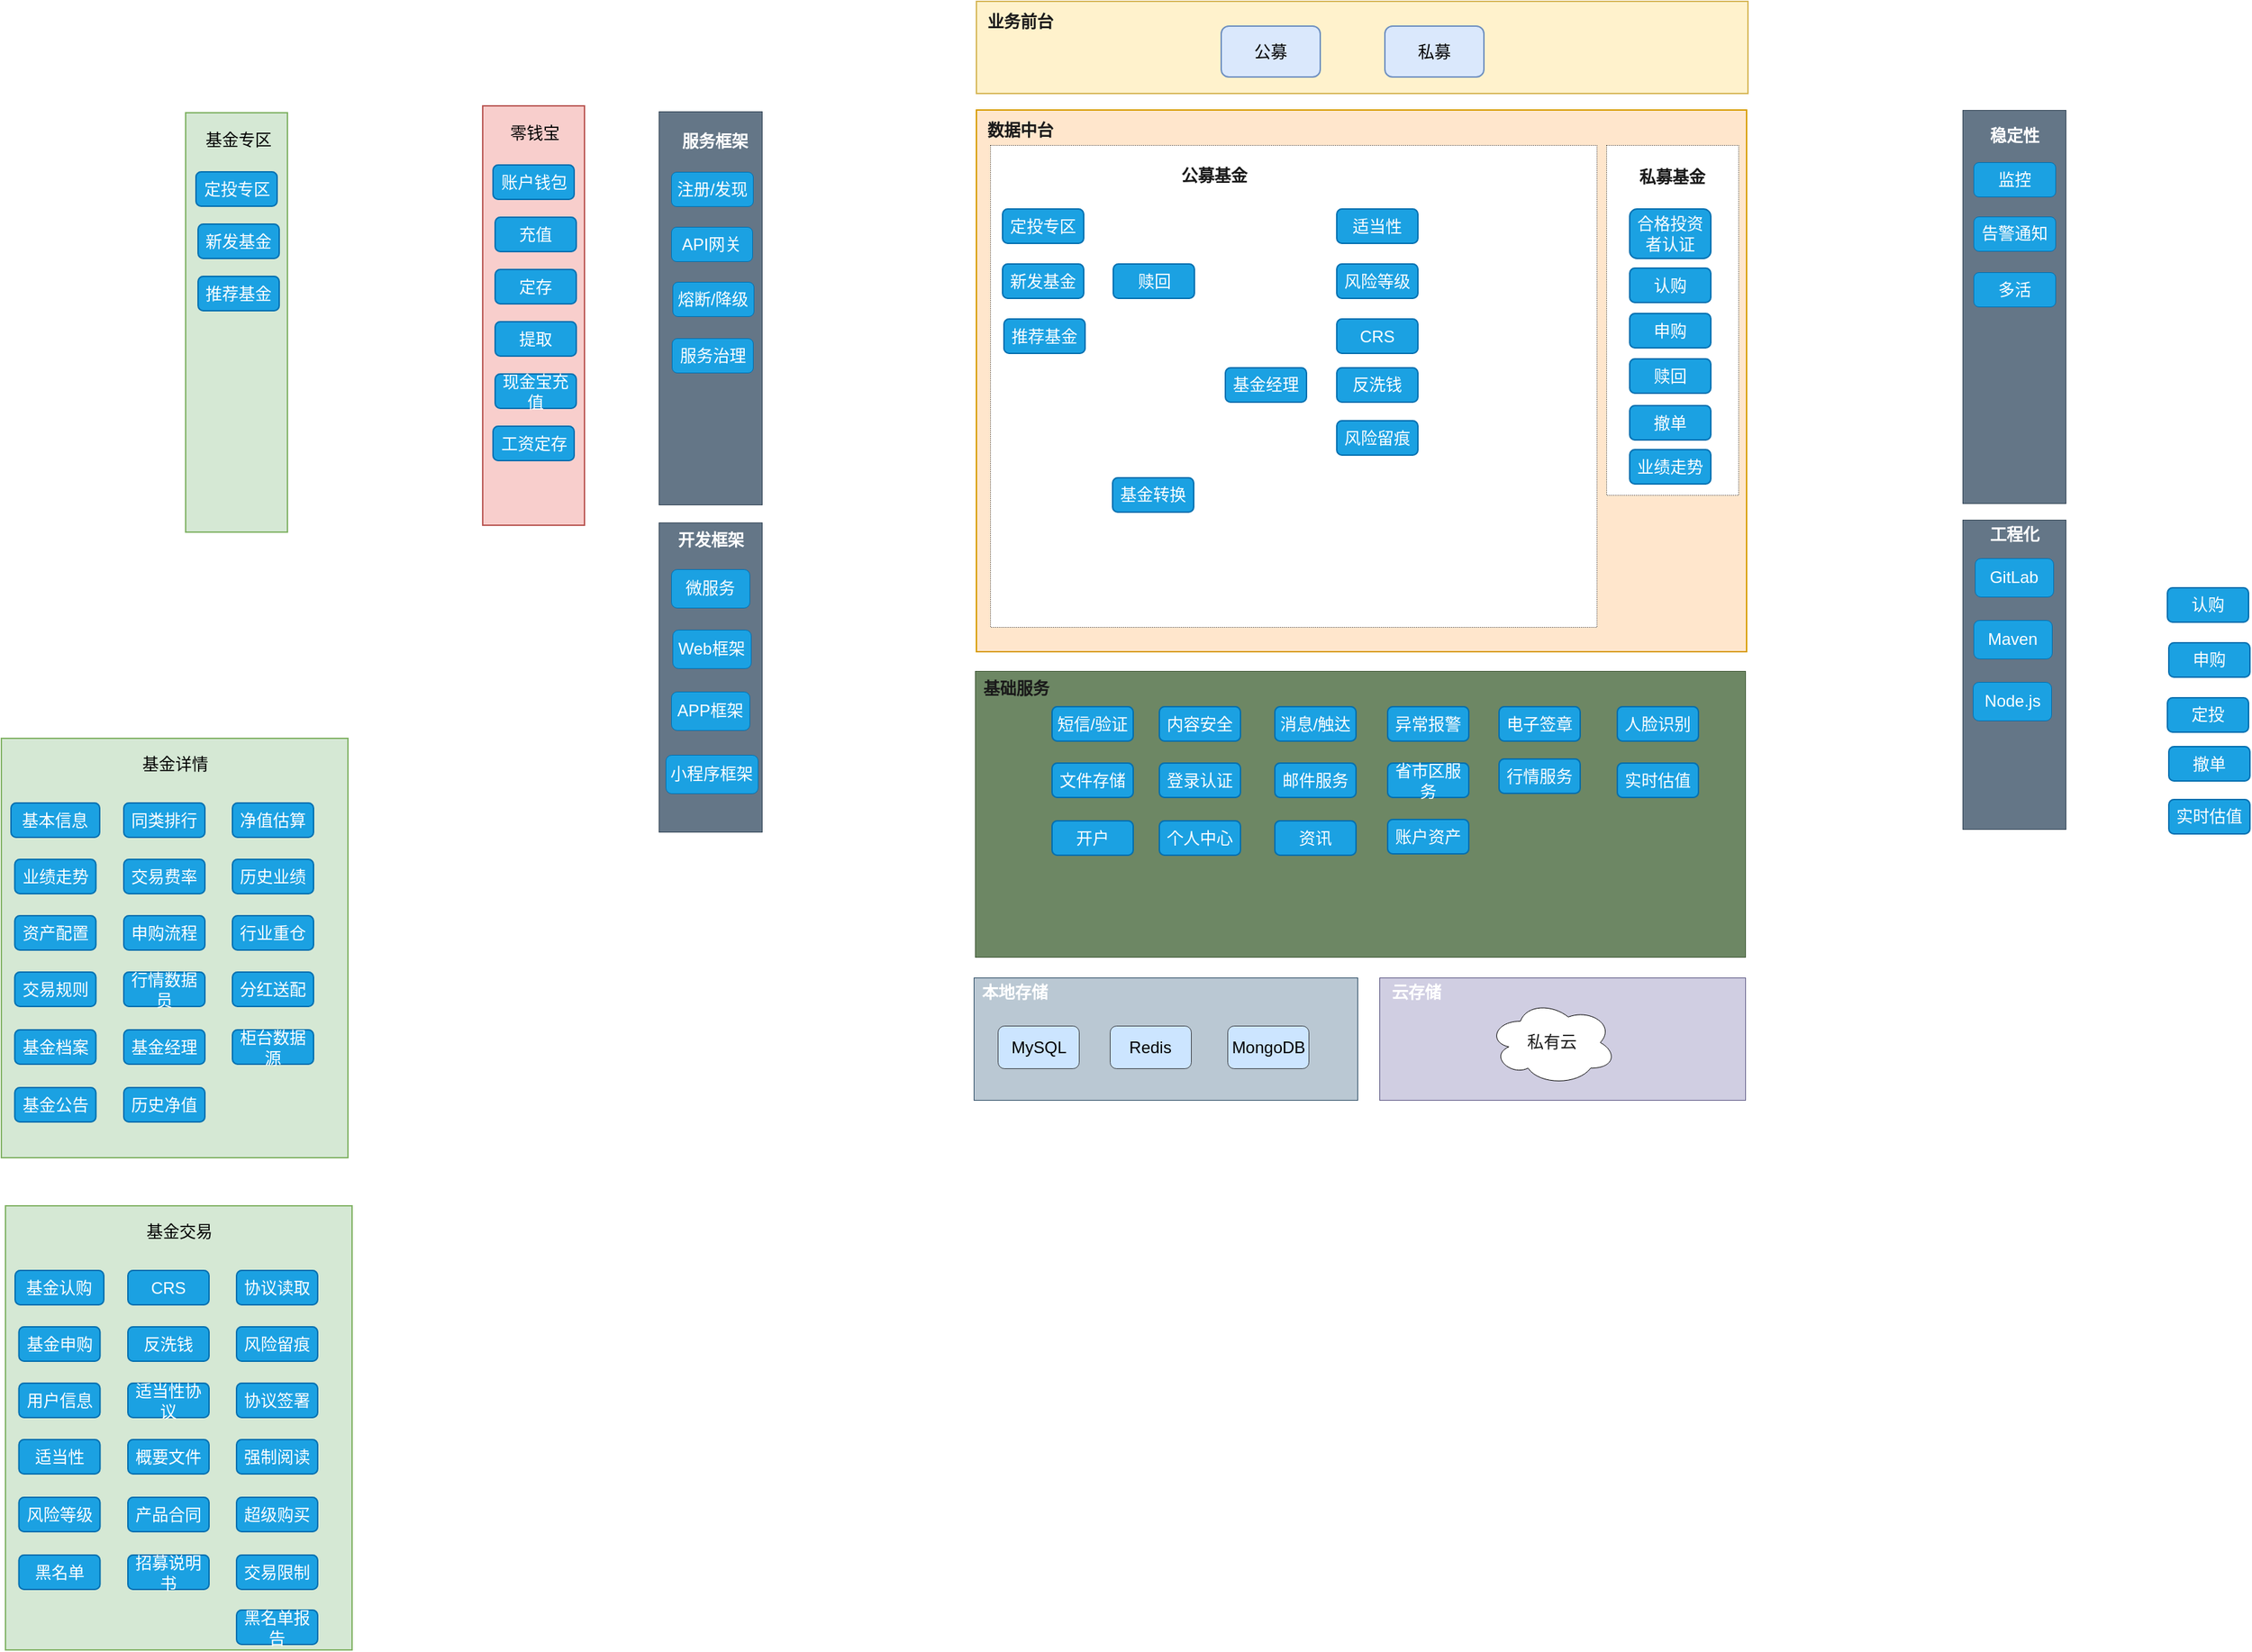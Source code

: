 <mxfile version="20.2.6" type="github">
  <diagram id="q8BjieNyi9hWU5O5Hsln" name="第 1 页">
    <mxGraphModel dx="2222" dy="762" grid="0" gridSize="10" guides="1" tooltips="1" connect="1" arrows="1" fold="1" page="0" pageScale="1" pageWidth="827" pageHeight="1169" math="0" shadow="0">
      <root>
        <mxCell id="0" />
        <mxCell id="1" parent="0" />
        <mxCell id="EBINEEiKZgLXmNo_69D4-1" value="" style="rounded=0;whiteSpace=wrap;html=1;fillColor=#fff2cc;strokeColor=#d6b656;" parent="1" vertex="1">
          <mxGeometry x="181" y="150" width="561" height="67" as="geometry" />
        </mxCell>
        <mxCell id="EBINEEiKZgLXmNo_69D4-2" value="公募" style="rounded=1;whiteSpace=wrap;html=1;fillColor=#dae8fc;strokeColor=#6c8ebf;" parent="1" vertex="1">
          <mxGeometry x="359" y="168" width="72" height="37" as="geometry" />
        </mxCell>
        <mxCell id="EBINEEiKZgLXmNo_69D4-3" value="业务前台" style="text;html=1;strokeColor=none;fillColor=none;align=center;verticalAlign=middle;whiteSpace=wrap;rounded=0;fontStyle=1;fontColor=#1A1A1A;" parent="1" vertex="1">
          <mxGeometry x="183" y="150" width="60" height="30" as="geometry" />
        </mxCell>
        <mxCell id="EBINEEiKZgLXmNo_69D4-4" value="私募" style="rounded=1;whiteSpace=wrap;html=1;fillColor=#dae8fc;strokeColor=#6c8ebf;" parent="1" vertex="1">
          <mxGeometry x="478" y="168" width="72" height="37" as="geometry" />
        </mxCell>
        <mxCell id="EBINEEiKZgLXmNo_69D4-6" value="" style="rounded=0;whiteSpace=wrap;html=1;fillColor=#ffe6cc;strokeColor=#d79b00;" parent="1" vertex="1">
          <mxGeometry x="181" y="229" width="560" height="394" as="geometry" />
        </mxCell>
        <mxCell id="EBINEEiKZgLXmNo_69D4-7" value="" style="rounded=0;whiteSpace=wrap;html=1;fontColor=#1A1A1A;strokeColor=default;dashed=1;dashPattern=1 2;strokeWidth=0.5;" parent="1" vertex="1">
          <mxGeometry x="191" y="254.5" width="441" height="350.5" as="geometry" />
        </mxCell>
        <mxCell id="EBINEEiKZgLXmNo_69D4-8" value="" style="rounded=0;whiteSpace=wrap;html=1;fontColor=#1A1A1A;dashed=1;dashPattern=1 2;strokeWidth=0.5;" parent="1" vertex="1">
          <mxGeometry x="639" y="254.5" width="96" height="254.5" as="geometry" />
        </mxCell>
        <mxCell id="EBINEEiKZgLXmNo_69D4-10" value="数据中台" style="text;html=1;strokeColor=none;fillColor=none;align=center;verticalAlign=middle;whiteSpace=wrap;rounded=0;dashed=1;dashPattern=1 2;fontColor=#1A1A1A;fontStyle=1" parent="1" vertex="1">
          <mxGeometry x="183" y="229" width="60" height="30" as="geometry" />
        </mxCell>
        <mxCell id="EBINEEiKZgLXmNo_69D4-12" value="公募基金" style="text;html=1;strokeColor=none;fillColor=none;align=center;verticalAlign=middle;whiteSpace=wrap;rounded=0;dashed=1;dashPattern=1 2;fontColor=#1A1A1A;fontStyle=1" parent="1" vertex="1">
          <mxGeometry x="324" y="262" width="60" height="30" as="geometry" />
        </mxCell>
        <mxCell id="EBINEEiKZgLXmNo_69D4-13" value="私募基金" style="text;html=1;strokeColor=none;fillColor=none;align=center;verticalAlign=middle;whiteSpace=wrap;rounded=0;dashed=1;dashPattern=1 2;fontColor=#1A1A1A;fontStyle=1" parent="1" vertex="1">
          <mxGeometry x="657" y="263" width="60" height="30" as="geometry" />
        </mxCell>
        <mxCell id="EBINEEiKZgLXmNo_69D4-17" value="认购" style="text;html=1;strokeColor=#006EAF;fillColor=#1ba1e2;align=center;verticalAlign=middle;whiteSpace=wrap;rounded=1;fontColor=#ffffff;" parent="1" vertex="1">
          <mxGeometry x="1047" y="576.5" width="59" height="25" as="geometry" />
        </mxCell>
        <mxCell id="EBINEEiKZgLXmNo_69D4-19" value="申购" style="text;html=1;strokeColor=#006EAF;fillColor=#1ba1e2;align=center;verticalAlign=middle;whiteSpace=wrap;rounded=1;fontColor=#ffffff;" parent="1" vertex="1">
          <mxGeometry x="1048" y="616.5" width="59" height="25" as="geometry" />
        </mxCell>
        <mxCell id="EBINEEiKZgLXmNo_69D4-20" value="定投" style="text;html=1;strokeColor=#006EAF;fillColor=#1ba1e2;align=center;verticalAlign=middle;whiteSpace=wrap;rounded=1;fontColor=#ffffff;" parent="1" vertex="1">
          <mxGeometry x="1047" y="656.5" width="59" height="25" as="geometry" />
        </mxCell>
        <mxCell id="EBINEEiKZgLXmNo_69D4-21" value="撤单" style="text;html=1;strokeColor=#006EAF;fillColor=#1ba1e2;align=center;verticalAlign=middle;whiteSpace=wrap;rounded=1;fontColor=#ffffff;" parent="1" vertex="1">
          <mxGeometry x="1048" y="692" width="59" height="25" as="geometry" />
        </mxCell>
        <mxCell id="EBINEEiKZgLXmNo_69D4-22" value="实时估值" style="text;html=1;strokeColor=#006EAF;fillColor=#1ba1e2;align=center;verticalAlign=middle;whiteSpace=wrap;rounded=1;fontColor=#ffffff;" parent="1" vertex="1">
          <mxGeometry x="1048" y="730.5" width="59" height="25" as="geometry" />
        </mxCell>
        <mxCell id="EBINEEiKZgLXmNo_69D4-23" value="适当性" style="text;html=1;strokeColor=#006EAF;fillColor=#1ba1e2;align=center;verticalAlign=middle;whiteSpace=wrap;rounded=1;fontColor=#ffffff;" parent="1" vertex="1">
          <mxGeometry x="443" y="301" width="59" height="25" as="geometry" />
        </mxCell>
        <mxCell id="EBINEEiKZgLXmNo_69D4-24" value="风险等级" style="text;html=1;strokeColor=#006EAF;fillColor=#1ba1e2;align=center;verticalAlign=middle;whiteSpace=wrap;rounded=1;fontColor=#ffffff;" parent="1" vertex="1">
          <mxGeometry x="443" y="341" width="59" height="25" as="geometry" />
        </mxCell>
        <mxCell id="EBINEEiKZgLXmNo_69D4-25" value="CRS" style="text;html=1;strokeColor=#006EAF;fillColor=#1ba1e2;align=center;verticalAlign=middle;whiteSpace=wrap;rounded=1;fontColor=#ffffff;" parent="1" vertex="1">
          <mxGeometry x="443" y="381" width="59" height="25" as="geometry" />
        </mxCell>
        <mxCell id="EBINEEiKZgLXmNo_69D4-26" value="反洗钱" style="text;html=1;strokeColor=#006EAF;fillColor=#1ba1e2;align=center;verticalAlign=middle;whiteSpace=wrap;rounded=1;fontColor=#ffffff;" parent="1" vertex="1">
          <mxGeometry x="443" y="416.5" width="59" height="25" as="geometry" />
        </mxCell>
        <mxCell id="EBINEEiKZgLXmNo_69D4-27" value="风险留痕" style="text;html=1;strokeColor=#006EAF;fillColor=#1ba1e2;align=center;verticalAlign=middle;whiteSpace=wrap;rounded=1;fontColor=#ffffff;" parent="1" vertex="1">
          <mxGeometry x="443" y="455" width="59" height="25" as="geometry" />
        </mxCell>
        <mxCell id="EBINEEiKZgLXmNo_69D4-29" value="基金转换" style="text;html=1;strokeColor=#006EAF;fillColor=#1ba1e2;align=center;verticalAlign=middle;whiteSpace=wrap;rounded=1;fontColor=#ffffff;" parent="1" vertex="1">
          <mxGeometry x="280" y="496.5" width="59" height="25" as="geometry" />
        </mxCell>
        <mxCell id="EBINEEiKZgLXmNo_69D4-30" value="赎回" style="text;html=1;strokeColor=#006EAF;fillColor=#1ba1e2;align=center;verticalAlign=middle;whiteSpace=wrap;rounded=1;fontColor=#ffffff;" parent="1" vertex="1">
          <mxGeometry x="280.5" y="341" width="59" height="25" as="geometry" />
        </mxCell>
        <mxCell id="EBINEEiKZgLXmNo_69D4-37" value="基金经理" style="text;html=1;strokeColor=#006EAF;fillColor=#1ba1e2;align=center;verticalAlign=middle;whiteSpace=wrap;rounded=1;fontColor=#ffffff;" parent="1" vertex="1">
          <mxGeometry x="362" y="416.5" width="59" height="25" as="geometry" />
        </mxCell>
        <mxCell id="EBINEEiKZgLXmNo_69D4-40" value="合格投资者认证" style="text;html=1;strokeColor=#006EAF;fillColor=#1ba1e2;align=center;verticalAlign=middle;whiteSpace=wrap;rounded=1;fontColor=#ffffff;" parent="1" vertex="1">
          <mxGeometry x="656" y="301" width="59" height="36" as="geometry" />
        </mxCell>
        <mxCell id="EBINEEiKZgLXmNo_69D4-42" value="开户" style="text;html=1;strokeColor=#006EAF;fillColor=#1ba1e2;align=center;verticalAlign=middle;whiteSpace=wrap;rounded=1;fontColor=#ffffff;" parent="1" vertex="1">
          <mxGeometry x="236" y="746" width="59" height="25" as="geometry" />
        </mxCell>
        <mxCell id="EBINEEiKZgLXmNo_69D4-46" value="认购" style="text;html=1;strokeColor=#006EAF;fillColor=#1ba1e2;align=center;verticalAlign=middle;whiteSpace=wrap;rounded=1;fontColor=#ffffff;" parent="1" vertex="1">
          <mxGeometry x="656" y="344" width="59" height="25" as="geometry" />
        </mxCell>
        <mxCell id="EBINEEiKZgLXmNo_69D4-47" value="申购" style="text;html=1;strokeColor=#006EAF;fillColor=#1ba1e2;align=center;verticalAlign=middle;whiteSpace=wrap;rounded=1;fontColor=#ffffff;" parent="1" vertex="1">
          <mxGeometry x="656" y="377" width="59" height="25" as="geometry" />
        </mxCell>
        <mxCell id="EBINEEiKZgLXmNo_69D4-48" value="业绩走势" style="text;html=1;strokeColor=#006EAF;fillColor=#1ba1e2;align=center;verticalAlign=middle;whiteSpace=wrap;rounded=1;fontColor=#ffffff;" parent="1" vertex="1">
          <mxGeometry x="656" y="476" width="59" height="25" as="geometry" />
        </mxCell>
        <mxCell id="EBINEEiKZgLXmNo_69D4-49" value="赎回" style="text;html=1;strokeColor=#006EAF;fillColor=#1ba1e2;align=center;verticalAlign=middle;whiteSpace=wrap;rounded=1;fontColor=#ffffff;" parent="1" vertex="1">
          <mxGeometry x="656" y="410" width="59" height="25" as="geometry" />
        </mxCell>
        <mxCell id="EBINEEiKZgLXmNo_69D4-50" value="撤单" style="text;html=1;strokeColor=#006EAF;fillColor=#1ba1e2;align=center;verticalAlign=middle;whiteSpace=wrap;rounded=1;fontColor=#ffffff;" parent="1" vertex="1">
          <mxGeometry x="656" y="444" width="59" height="25" as="geometry" />
        </mxCell>
        <mxCell id="EBINEEiKZgLXmNo_69D4-51" value="" style="rounded=0;whiteSpace=wrap;html=1;strokeColor=#314354;strokeWidth=0.5;fillColor=#647687;fontColor=#ffffff;" parent="1" vertex="1">
          <mxGeometry x="-50" y="230" width="75" height="286" as="geometry" />
        </mxCell>
        <mxCell id="EBINEEiKZgLXmNo_69D4-52" value="服务框架" style="text;html=1;align=center;verticalAlign=middle;whiteSpace=wrap;rounded=0;fontStyle=1;fontColor=#FFFFFF;" parent="1" vertex="1">
          <mxGeometry x="-39" y="237" width="60" height="30" as="geometry" />
        </mxCell>
        <mxCell id="EBINEEiKZgLXmNo_69D4-53" value="注册/发现" style="rounded=1;whiteSpace=wrap;html=1;fontColor=#ffffff;strokeColor=#006EAF;strokeWidth=0.5;fillColor=#1ba1e2;" parent="1" vertex="1">
          <mxGeometry x="-41" y="274" width="59.5" height="25" as="geometry" />
        </mxCell>
        <mxCell id="EBINEEiKZgLXmNo_69D4-54" value="API网关" style="rounded=1;whiteSpace=wrap;html=1;fontColor=#ffffff;strokeColor=#006EAF;strokeWidth=0.5;fillColor=#1ba1e2;" parent="1" vertex="1">
          <mxGeometry x="-41" y="314" width="59" height="25" as="geometry" />
        </mxCell>
        <mxCell id="EBINEEiKZgLXmNo_69D4-55" value="服务治理" style="rounded=1;whiteSpace=wrap;html=1;fontColor=#ffffff;strokeColor=#006EAF;strokeWidth=0.5;fillColor=#1ba1e2;" parent="1" vertex="1">
          <mxGeometry x="-40.5" y="395" width="59" height="25" as="geometry" />
        </mxCell>
        <mxCell id="EBINEEiKZgLXmNo_69D4-56" value="熔断/降级" style="rounded=1;whiteSpace=wrap;html=1;fontColor=#ffffff;strokeColor=#006EAF;strokeWidth=0.5;fillColor=#1ba1e2;" parent="1" vertex="1">
          <mxGeometry x="-40" y="354" width="59" height="25" as="geometry" />
        </mxCell>
        <mxCell id="EBINEEiKZgLXmNo_69D4-58" value="" style="rounded=0;whiteSpace=wrap;html=1;strokeColor=#314354;strokeWidth=0.5;fillColor=#647687;fontColor=#ffffff;" parent="1" vertex="1">
          <mxGeometry x="898" y="229" width="75" height="286" as="geometry" />
        </mxCell>
        <mxCell id="EBINEEiKZgLXmNo_69D4-59" value="稳定性" style="text;html=1;align=center;verticalAlign=middle;whiteSpace=wrap;rounded=0;fontStyle=1;fontColor=#FFFFFF;" parent="1" vertex="1">
          <mxGeometry x="905.5" y="233" width="60" height="30" as="geometry" />
        </mxCell>
        <mxCell id="EBINEEiKZgLXmNo_69D4-60" value="监控" style="rounded=1;whiteSpace=wrap;html=1;fontColor=#ffffff;strokeColor=#006EAF;strokeWidth=0.5;fillColor=#1ba1e2;" parent="1" vertex="1">
          <mxGeometry x="906" y="267" width="59.5" height="25" as="geometry" />
        </mxCell>
        <mxCell id="EBINEEiKZgLXmNo_69D4-61" value="告警通知" style="rounded=1;whiteSpace=wrap;html=1;fontColor=#ffffff;strokeColor=#006EAF;strokeWidth=0.5;fillColor=#1ba1e2;" parent="1" vertex="1">
          <mxGeometry x="906" y="306.5" width="59.5" height="25" as="geometry" />
        </mxCell>
        <mxCell id="EBINEEiKZgLXmNo_69D4-62" value="多活" style="rounded=1;whiteSpace=wrap;html=1;fontColor=#ffffff;strokeColor=#006EAF;strokeWidth=0.5;fillColor=#1ba1e2;" parent="1" vertex="1">
          <mxGeometry x="906" y="347" width="59.5" height="25" as="geometry" />
        </mxCell>
        <mxCell id="EBINEEiKZgLXmNo_69D4-63" value="" style="rounded=0;whiteSpace=wrap;html=1;fontColor=#ffffff;strokeColor=#3A5431;strokeWidth=0.5;fillColor=#6d8764;" parent="1" vertex="1">
          <mxGeometry x="180" y="637" width="560" height="208" as="geometry" />
        </mxCell>
        <mxCell id="EBINEEiKZgLXmNo_69D4-64" value="基础服务" style="text;html=1;strokeColor=none;fillColor=none;align=center;verticalAlign=middle;whiteSpace=wrap;rounded=0;fontColor=#1A1A1A;fontStyle=1" parent="1" vertex="1">
          <mxGeometry x="180" y="635" width="60" height="30" as="geometry" />
        </mxCell>
        <mxCell id="EBINEEiKZgLXmNo_69D4-65" value="" style="rounded=0;whiteSpace=wrap;html=1;strokeColor=#23445d;strokeWidth=0.5;fillColor=#bac8d3;" parent="1" vertex="1">
          <mxGeometry x="179" y="860" width="279" height="89" as="geometry" />
        </mxCell>
        <mxCell id="EBINEEiKZgLXmNo_69D4-66" value="" style="rounded=0;whiteSpace=wrap;html=1;strokeColor=#56517e;strokeWidth=0.5;fillColor=#d0cee2;" parent="1" vertex="1">
          <mxGeometry x="474" y="860" width="266" height="89" as="geometry" />
        </mxCell>
        <mxCell id="EBINEEiKZgLXmNo_69D4-67" value="私有云" style="ellipse;shape=cloud;whiteSpace=wrap;html=1;fontColor=#1A1A1A;strokeColor=default;strokeWidth=0.5;" parent="1" vertex="1">
          <mxGeometry x="553" y="876" width="93" height="62" as="geometry" />
        </mxCell>
        <mxCell id="EBINEEiKZgLXmNo_69D4-69" value="云存储" style="text;html=1;strokeColor=none;fillColor=none;align=center;verticalAlign=middle;whiteSpace=wrap;rounded=0;fontColor=#FFFFFF;fontStyle=1" parent="1" vertex="1">
          <mxGeometry x="471" y="856" width="60" height="30" as="geometry" />
        </mxCell>
        <mxCell id="EBINEEiKZgLXmNo_69D4-70" value="本地存储" style="text;html=1;strokeColor=none;fillColor=none;align=center;verticalAlign=middle;whiteSpace=wrap;rounded=0;fontColor=#FFFFFF;fontStyle=1" parent="1" vertex="1">
          <mxGeometry x="179" y="856" width="60" height="30" as="geometry" />
        </mxCell>
        <mxCell id="EBINEEiKZgLXmNo_69D4-71" value="MySQL" style="rounded=1;whiteSpace=wrap;html=1;strokeColor=#36393d;strokeWidth=0.5;fillColor=#cce5ff;" parent="1" vertex="1">
          <mxGeometry x="196.5" y="895" width="59" height="31" as="geometry" />
        </mxCell>
        <mxCell id="EBINEEiKZgLXmNo_69D4-72" value="Redis" style="rounded=1;whiteSpace=wrap;html=1;strokeColor=#36393d;strokeWidth=0.5;fillColor=#cce5ff;" parent="1" vertex="1">
          <mxGeometry x="278" y="895" width="59" height="31" as="geometry" />
        </mxCell>
        <mxCell id="EBINEEiKZgLXmNo_69D4-73" value="MongoDB" style="rounded=1;whiteSpace=wrap;html=1;strokeColor=#36393d;strokeWidth=0.5;fillColor=#cce5ff;" parent="1" vertex="1">
          <mxGeometry x="363.5" y="895" width="59" height="31" as="geometry" />
        </mxCell>
        <mxCell id="EBINEEiKZgLXmNo_69D4-74" value="" style="rounded=0;whiteSpace=wrap;html=1;strokeColor=#314354;strokeWidth=0.5;fillColor=#647687;fontColor=#ffffff;" parent="1" vertex="1">
          <mxGeometry x="-50" y="529" width="75" height="225" as="geometry" />
        </mxCell>
        <mxCell id="EBINEEiKZgLXmNo_69D4-75" value="" style="rounded=0;whiteSpace=wrap;html=1;strokeColor=#314354;strokeWidth=0.5;fillColor=#647687;fontColor=#ffffff;" parent="1" vertex="1">
          <mxGeometry x="898" y="527" width="75" height="225" as="geometry" />
        </mxCell>
        <mxCell id="EBINEEiKZgLXmNo_69D4-76" value="开发框架" style="text;html=1;align=center;verticalAlign=middle;whiteSpace=wrap;rounded=0;fontStyle=1;fontColor=#FFFFFF;" parent="1" vertex="1">
          <mxGeometry x="-42" y="527" width="60" height="30" as="geometry" />
        </mxCell>
        <mxCell id="EBINEEiKZgLXmNo_69D4-77" value="微服务" style="rounded=1;whiteSpace=wrap;html=1;fontColor=#ffffff;strokeColor=#006EAF;strokeWidth=0.5;fillColor=#1ba1e2;" parent="1" vertex="1">
          <mxGeometry x="-41" y="563" width="57" height="28" as="geometry" />
        </mxCell>
        <mxCell id="EBINEEiKZgLXmNo_69D4-78" value="Web框架" style="rounded=1;whiteSpace=wrap;html=1;fontColor=#ffffff;strokeColor=#006EAF;strokeWidth=0.5;fillColor=#1ba1e2;" parent="1" vertex="1">
          <mxGeometry x="-40" y="607" width="57" height="28" as="geometry" />
        </mxCell>
        <mxCell id="EBINEEiKZgLXmNo_69D4-79" value="APP框架" style="rounded=1;whiteSpace=wrap;html=1;fontColor=#ffffff;strokeColor=#006EAF;strokeWidth=0.5;fillColor=#1ba1e2;" parent="1" vertex="1">
          <mxGeometry x="-41" y="652" width="57" height="28" as="geometry" />
        </mxCell>
        <mxCell id="EBINEEiKZgLXmNo_69D4-80" value="小程序框架" style="rounded=1;whiteSpace=wrap;html=1;fontColor=#ffffff;strokeColor=#006EAF;strokeWidth=0.5;fillColor=#1ba1e2;" parent="1" vertex="1">
          <mxGeometry x="-45" y="698" width="67" height="28" as="geometry" />
        </mxCell>
        <mxCell id="EBINEEiKZgLXmNo_69D4-81" value="工程化" style="text;html=1;align=center;verticalAlign=middle;whiteSpace=wrap;rounded=0;fontStyle=1;fontColor=#FFFFFF;" parent="1" vertex="1">
          <mxGeometry x="906" y="523" width="60" height="30" as="geometry" />
        </mxCell>
        <mxCell id="EBINEEiKZgLXmNo_69D4-82" value="GitLab" style="rounded=1;whiteSpace=wrap;html=1;fontColor=#ffffff;strokeColor=#006EAF;strokeWidth=0.5;fillColor=#1ba1e2;" parent="1" vertex="1">
          <mxGeometry x="907" y="555" width="57" height="28" as="geometry" />
        </mxCell>
        <mxCell id="EBINEEiKZgLXmNo_69D4-83" value="Maven" style="rounded=1;whiteSpace=wrap;html=1;fontColor=#ffffff;strokeColor=#006EAF;strokeWidth=0.5;fillColor=#1ba1e2;" parent="1" vertex="1">
          <mxGeometry x="906" y="600" width="57" height="28" as="geometry" />
        </mxCell>
        <mxCell id="EBINEEiKZgLXmNo_69D4-84" value="Node.js" style="rounded=1;whiteSpace=wrap;html=1;fontColor=#ffffff;strokeColor=#006EAF;strokeWidth=0.5;fillColor=#1ba1e2;" parent="1" vertex="1">
          <mxGeometry x="905.5" y="645" width="57" height="28" as="geometry" />
        </mxCell>
        <mxCell id="EBINEEiKZgLXmNo_69D4-86" value="短信/验证" style="text;html=1;strokeColor=#006EAF;fillColor=#1ba1e2;align=center;verticalAlign=middle;whiteSpace=wrap;rounded=1;fontColor=#ffffff;" parent="1" vertex="1">
          <mxGeometry x="236" y="663" width="59" height="25" as="geometry" />
        </mxCell>
        <mxCell id="EBINEEiKZgLXmNo_69D4-87" value="内容安全" style="text;html=1;strokeColor=#006EAF;fillColor=#1ba1e2;align=center;verticalAlign=middle;whiteSpace=wrap;rounded=1;fontColor=#ffffff;" parent="1" vertex="1">
          <mxGeometry x="314" y="663" width="59" height="25" as="geometry" />
        </mxCell>
        <mxCell id="EBINEEiKZgLXmNo_69D4-88" value="消息/触达" style="text;html=1;strokeColor=#006EAF;fillColor=#1ba1e2;align=center;verticalAlign=middle;whiteSpace=wrap;rounded=1;fontColor=#ffffff;" parent="1" vertex="1">
          <mxGeometry x="398" y="663" width="59" height="25" as="geometry" />
        </mxCell>
        <mxCell id="EBINEEiKZgLXmNo_69D4-89" value="异常报警" style="text;html=1;strokeColor=#006EAF;fillColor=#1ba1e2;align=center;verticalAlign=middle;whiteSpace=wrap;rounded=1;fontColor=#ffffff;" parent="1" vertex="1">
          <mxGeometry x="480" y="663" width="59" height="25" as="geometry" />
        </mxCell>
        <mxCell id="EBINEEiKZgLXmNo_69D4-90" value="电子签章" style="text;html=1;strokeColor=#006EAF;fillColor=#1ba1e2;align=center;verticalAlign=middle;whiteSpace=wrap;rounded=1;fontColor=#ffffff;" parent="1" vertex="1">
          <mxGeometry x="561" y="663" width="59" height="25" as="geometry" />
        </mxCell>
        <mxCell id="EBINEEiKZgLXmNo_69D4-91" value="人脸识别" style="text;html=1;strokeColor=#006EAF;fillColor=#1ba1e2;align=center;verticalAlign=middle;whiteSpace=wrap;rounded=1;fontColor=#ffffff;" parent="1" vertex="1">
          <mxGeometry x="647" y="663" width="59" height="25" as="geometry" />
        </mxCell>
        <mxCell id="EBINEEiKZgLXmNo_69D4-92" value="文件存储" style="text;html=1;strokeColor=#006EAF;fillColor=#1ba1e2;align=center;verticalAlign=middle;whiteSpace=wrap;rounded=1;fontColor=#ffffff;" parent="1" vertex="1">
          <mxGeometry x="236" y="704" width="59" height="25" as="geometry" />
        </mxCell>
        <mxCell id="EBINEEiKZgLXmNo_69D4-93" value="登录认证" style="text;html=1;strokeColor=#006EAF;fillColor=#1ba1e2;align=center;verticalAlign=middle;whiteSpace=wrap;rounded=1;fontColor=#ffffff;" parent="1" vertex="1">
          <mxGeometry x="314" y="704" width="59" height="25" as="geometry" />
        </mxCell>
        <mxCell id="EBINEEiKZgLXmNo_69D4-94" value="邮件服务" style="text;html=1;strokeColor=#006EAF;fillColor=#1ba1e2;align=center;verticalAlign=middle;whiteSpace=wrap;rounded=1;fontColor=#ffffff;" parent="1" vertex="1">
          <mxGeometry x="398" y="704" width="59" height="25" as="geometry" />
        </mxCell>
        <mxCell id="EBINEEiKZgLXmNo_69D4-95" value="省市区服务" style="text;html=1;strokeColor=#006EAF;fillColor=#1ba1e2;align=center;verticalAlign=middle;whiteSpace=wrap;rounded=1;fontColor=#ffffff;" parent="1" vertex="1">
          <mxGeometry x="480" y="704" width="59" height="25" as="geometry" />
        </mxCell>
        <mxCell id="EBINEEiKZgLXmNo_69D4-96" value="行情服务" style="text;html=1;strokeColor=#006EAF;fillColor=#1ba1e2;align=center;verticalAlign=middle;whiteSpace=wrap;rounded=1;fontColor=#ffffff;" parent="1" vertex="1">
          <mxGeometry x="561" y="701" width="59" height="25" as="geometry" />
        </mxCell>
        <mxCell id="EBINEEiKZgLXmNo_69D4-97" value="实时估值" style="text;html=1;strokeColor=#006EAF;fillColor=#1ba1e2;align=center;verticalAlign=middle;whiteSpace=wrap;rounded=1;fontColor=#ffffff;" parent="1" vertex="1">
          <mxGeometry x="647" y="704" width="59" height="25" as="geometry" />
        </mxCell>
        <mxCell id="EBINEEiKZgLXmNo_69D4-41" value="开户" style="text;html=1;strokeColor=#006EAF;fillColor=#1ba1e2;align=center;verticalAlign=middle;whiteSpace=wrap;rounded=1;fontColor=#ffffff;" parent="1" vertex="1">
          <mxGeometry x="236" y="746" width="59" height="25" as="geometry" />
        </mxCell>
        <mxCell id="EBINEEiKZgLXmNo_69D4-43" value="个人中心" style="text;html=1;strokeColor=#006EAF;fillColor=#1ba1e2;align=center;verticalAlign=middle;whiteSpace=wrap;rounded=1;fontColor=#ffffff;" parent="1" vertex="1">
          <mxGeometry x="314" y="746" width="59" height="25" as="geometry" />
        </mxCell>
        <mxCell id="EBINEEiKZgLXmNo_69D4-44" value="资讯" style="text;html=1;strokeColor=#006EAF;fillColor=#1ba1e2;align=center;verticalAlign=middle;whiteSpace=wrap;rounded=1;fontColor=#ffffff;" parent="1" vertex="1">
          <mxGeometry x="398" y="746" width="59" height="25" as="geometry" />
        </mxCell>
        <mxCell id="EBINEEiKZgLXmNo_69D4-45" value="账户资产" style="text;html=1;strokeColor=#006EAF;fillColor=#1ba1e2;align=center;verticalAlign=middle;whiteSpace=wrap;rounded=1;fontColor=#ffffff;" parent="1" vertex="1">
          <mxGeometry x="480" y="745" width="59" height="25" as="geometry" />
        </mxCell>
        <mxCell id="3R3b0LwCy844c2cJEZ-M-3" value="定投专区" style="text;html=1;strokeColor=#006EAF;fillColor=#1ba1e2;align=center;verticalAlign=middle;whiteSpace=wrap;rounded=1;fontColor=#ffffff;" vertex="1" parent="1">
          <mxGeometry x="200" y="301" width="59" height="25" as="geometry" />
        </mxCell>
        <mxCell id="3R3b0LwCy844c2cJEZ-M-5" value="新发基金" style="text;html=1;strokeColor=#006EAF;fillColor=#1ba1e2;align=center;verticalAlign=middle;whiteSpace=wrap;rounded=1;fontColor=#ffffff;" vertex="1" parent="1">
          <mxGeometry x="200" y="341" width="59" height="25" as="geometry" />
        </mxCell>
        <mxCell id="3R3b0LwCy844c2cJEZ-M-6" value="推荐基金" style="text;html=1;strokeColor=#006EAF;fillColor=#1ba1e2;align=center;verticalAlign=middle;whiteSpace=wrap;rounded=1;fontColor=#ffffff;" vertex="1" parent="1">
          <mxGeometry x="201" y="381" width="59" height="25" as="geometry" />
        </mxCell>
        <mxCell id="3R3b0LwCy844c2cJEZ-M-9" value="" style="group;fillColor=#f8cecc;strokeColor=#b85450;" vertex="1" connectable="0" parent="1">
          <mxGeometry x="-178" y="226" width="74" height="305" as="geometry" />
        </mxCell>
        <mxCell id="3R3b0LwCy844c2cJEZ-M-7" value="" style="rounded=0;whiteSpace=wrap;html=1;fillColor=#f8cecc;strokeColor=#b85450;" vertex="1" parent="3R3b0LwCy844c2cJEZ-M-9">
          <mxGeometry width="74" height="305" as="geometry" />
        </mxCell>
        <mxCell id="3R3b0LwCy844c2cJEZ-M-8" value="零钱宝" style="text;html=1;strokeColor=none;fillColor=none;align=center;verticalAlign=middle;whiteSpace=wrap;rounded=0;" vertex="1" parent="3R3b0LwCy844c2cJEZ-M-9">
          <mxGeometry x="15.417" y="5" width="46.25" height="30" as="geometry" />
        </mxCell>
        <mxCell id="3R3b0LwCy844c2cJEZ-M-10" value="账户钱包" style="text;html=1;strokeColor=#006EAF;fillColor=#1ba1e2;align=center;verticalAlign=middle;whiteSpace=wrap;rounded=1;fontColor=#ffffff;" vertex="1" parent="3R3b0LwCy844c2cJEZ-M-9">
          <mxGeometry x="7.5" y="43" width="59" height="25" as="geometry" />
        </mxCell>
        <mxCell id="3R3b0LwCy844c2cJEZ-M-15" value="充值" style="text;html=1;strokeColor=#006EAF;fillColor=#1ba1e2;align=center;verticalAlign=middle;whiteSpace=wrap;rounded=1;fontColor=#ffffff;" vertex="1" parent="3R3b0LwCy844c2cJEZ-M-9">
          <mxGeometry x="9.04" y="81" width="59" height="25" as="geometry" />
        </mxCell>
        <mxCell id="3R3b0LwCy844c2cJEZ-M-16" value="定存" style="text;html=1;strokeColor=#006EAF;fillColor=#1ba1e2;align=center;verticalAlign=middle;whiteSpace=wrap;rounded=1;fontColor=#ffffff;" vertex="1" parent="3R3b0LwCy844c2cJEZ-M-9">
          <mxGeometry x="9.04" y="119" width="59" height="25" as="geometry" />
        </mxCell>
        <mxCell id="3R3b0LwCy844c2cJEZ-M-17" value="提取" style="text;html=1;strokeColor=#006EAF;fillColor=#1ba1e2;align=center;verticalAlign=middle;whiteSpace=wrap;rounded=1;fontColor=#ffffff;" vertex="1" parent="3R3b0LwCy844c2cJEZ-M-9">
          <mxGeometry x="9.04" y="157" width="59" height="25" as="geometry" />
        </mxCell>
        <mxCell id="3R3b0LwCy844c2cJEZ-M-18" value="现金宝充值" style="text;html=1;strokeColor=#006EAF;fillColor=#1ba1e2;align=center;verticalAlign=middle;whiteSpace=wrap;rounded=1;fontColor=#ffffff;" vertex="1" parent="3R3b0LwCy844c2cJEZ-M-9">
          <mxGeometry x="9.04" y="195" width="59" height="25" as="geometry" />
        </mxCell>
        <mxCell id="3R3b0LwCy844c2cJEZ-M-19" value="工资定存" style="text;html=1;strokeColor=#006EAF;fillColor=#1ba1e2;align=center;verticalAlign=middle;whiteSpace=wrap;rounded=1;fontColor=#ffffff;" vertex="1" parent="3R3b0LwCy844c2cJEZ-M-9">
          <mxGeometry x="7.5" y="233" width="59" height="25" as="geometry" />
        </mxCell>
        <mxCell id="3R3b0LwCy844c2cJEZ-M-20" value="" style="group;fillColor=#d5e8d4;strokeColor=#82b366;" vertex="1" connectable="0" parent="1">
          <mxGeometry x="-394" y="231" width="74" height="305" as="geometry" />
        </mxCell>
        <mxCell id="3R3b0LwCy844c2cJEZ-M-21" value="" style="rounded=0;whiteSpace=wrap;html=1;fillColor=#d5e8d4;strokeColor=#82b366;" vertex="1" parent="3R3b0LwCy844c2cJEZ-M-20">
          <mxGeometry width="74" height="305" as="geometry" />
        </mxCell>
        <mxCell id="3R3b0LwCy844c2cJEZ-M-22" value="基金专区" style="text;html=1;strokeColor=none;fillColor=none;align=center;verticalAlign=middle;whiteSpace=wrap;rounded=0;" vertex="1" parent="3R3b0LwCy844c2cJEZ-M-20">
          <mxGeometry x="12.42" y="5" width="52.58" height="30" as="geometry" />
        </mxCell>
        <mxCell id="3R3b0LwCy844c2cJEZ-M-23" value="定投专区" style="text;html=1;strokeColor=#006EAF;fillColor=#1ba1e2;align=center;verticalAlign=middle;whiteSpace=wrap;rounded=1;fontColor=#ffffff;" vertex="1" parent="3R3b0LwCy844c2cJEZ-M-20">
          <mxGeometry x="7.5" y="43" width="59" height="25" as="geometry" />
        </mxCell>
        <mxCell id="3R3b0LwCy844c2cJEZ-M-24" value="新发基金" style="text;html=1;strokeColor=#006EAF;fillColor=#1ba1e2;align=center;verticalAlign=middle;whiteSpace=wrap;rounded=1;fontColor=#ffffff;" vertex="1" parent="3R3b0LwCy844c2cJEZ-M-20">
          <mxGeometry x="9.04" y="81" width="59" height="25" as="geometry" />
        </mxCell>
        <mxCell id="3R3b0LwCy844c2cJEZ-M-25" value="推荐基金" style="text;html=1;strokeColor=#006EAF;fillColor=#1ba1e2;align=center;verticalAlign=middle;whiteSpace=wrap;rounded=1;fontColor=#ffffff;" vertex="1" parent="3R3b0LwCy844c2cJEZ-M-20">
          <mxGeometry x="9.04" y="119" width="59" height="25" as="geometry" />
        </mxCell>
        <mxCell id="3R3b0LwCy844c2cJEZ-M-29" value="" style="group;fillColor=#d5e8d4;strokeColor=#82b366;" vertex="1" connectable="0" parent="1">
          <mxGeometry x="-528" y="686" width="252" height="305" as="geometry" />
        </mxCell>
        <mxCell id="3R3b0LwCy844c2cJEZ-M-30" value="" style="rounded=0;whiteSpace=wrap;html=1;fillColor=#d5e8d4;strokeColor=#82b366;" vertex="1" parent="3R3b0LwCy844c2cJEZ-M-29">
          <mxGeometry width="252" height="305" as="geometry" />
        </mxCell>
        <mxCell id="3R3b0LwCy844c2cJEZ-M-31" value="基金详情" style="text;html=1;strokeColor=none;fillColor=none;align=center;verticalAlign=middle;whiteSpace=wrap;rounded=0;" vertex="1" parent="3R3b0LwCy844c2cJEZ-M-29">
          <mxGeometry x="71.639" y="4" width="108.713" height="30" as="geometry" />
        </mxCell>
        <mxCell id="EBINEEiKZgLXmNo_69D4-36" value="基本信息" style="text;html=1;strokeColor=#006EAF;fillColor=#1ba1e2;align=center;verticalAlign=middle;whiteSpace=wrap;rounded=1;fontColor=#ffffff;" parent="3R3b0LwCy844c2cJEZ-M-29" vertex="1">
          <mxGeometry x="7" y="47" width="64.49" height="25" as="geometry" />
        </mxCell>
        <mxCell id="EBINEEiKZgLXmNo_69D4-31" value="业绩走势" style="text;html=1;strokeColor=#006EAF;fillColor=#1ba1e2;align=center;verticalAlign=middle;whiteSpace=wrap;rounded=1;fontColor=#ffffff;" parent="3R3b0LwCy844c2cJEZ-M-29" vertex="1">
          <mxGeometry x="9.74" y="88" width="59" height="25" as="geometry" />
        </mxCell>
        <mxCell id="EBINEEiKZgLXmNo_69D4-34" value="资产配置" style="text;html=1;strokeColor=#006EAF;fillColor=#1ba1e2;align=center;verticalAlign=middle;whiteSpace=wrap;rounded=1;fontColor=#ffffff;" parent="3R3b0LwCy844c2cJEZ-M-29" vertex="1">
          <mxGeometry x="9.74" y="129" width="59" height="25" as="geometry" />
        </mxCell>
        <mxCell id="EBINEEiKZgLXmNo_69D4-32" value="交易规则" style="text;html=1;strokeColor=#006EAF;fillColor=#1ba1e2;align=center;verticalAlign=middle;whiteSpace=wrap;rounded=1;fontColor=#ffffff;" parent="3R3b0LwCy844c2cJEZ-M-29" vertex="1">
          <mxGeometry x="9.74" y="170" width="59" height="25" as="geometry" />
        </mxCell>
        <mxCell id="EBINEEiKZgLXmNo_69D4-33" value="基金档案" style="text;html=1;strokeColor=#006EAF;fillColor=#1ba1e2;align=center;verticalAlign=middle;whiteSpace=wrap;rounded=1;fontColor=#ffffff;" parent="3R3b0LwCy844c2cJEZ-M-29" vertex="1">
          <mxGeometry x="9.74" y="212" width="59" height="25" as="geometry" />
        </mxCell>
        <mxCell id="EBINEEiKZgLXmNo_69D4-35" value="基金公告" style="text;html=1;strokeColor=#006EAF;fillColor=#1ba1e2;align=center;verticalAlign=middle;whiteSpace=wrap;rounded=1;fontColor=#ffffff;" parent="3R3b0LwCy844c2cJEZ-M-29" vertex="1">
          <mxGeometry x="9.74" y="254" width="59" height="25" as="geometry" />
        </mxCell>
        <mxCell id="EBINEEiKZgLXmNo_69D4-38" value="同类排行" style="text;html=1;strokeColor=#006EAF;fillColor=#1ba1e2;align=center;verticalAlign=middle;whiteSpace=wrap;rounded=1;fontColor=#ffffff;" parent="3R3b0LwCy844c2cJEZ-M-29" vertex="1">
          <mxGeometry x="89" y="47" width="59" height="25" as="geometry" />
        </mxCell>
        <mxCell id="3R3b0LwCy844c2cJEZ-M-35" value="交易费率" style="text;html=1;strokeColor=#006EAF;fillColor=#1ba1e2;align=center;verticalAlign=middle;whiteSpace=wrap;rounded=1;fontColor=#ffffff;" vertex="1" parent="3R3b0LwCy844c2cJEZ-M-29">
          <mxGeometry x="89" y="88" width="59" height="25" as="geometry" />
        </mxCell>
        <mxCell id="3R3b0LwCy844c2cJEZ-M-36" value="申购流程" style="text;html=1;strokeColor=#006EAF;fillColor=#1ba1e2;align=center;verticalAlign=middle;whiteSpace=wrap;rounded=1;fontColor=#ffffff;" vertex="1" parent="3R3b0LwCy844c2cJEZ-M-29">
          <mxGeometry x="89" y="129" width="59" height="25" as="geometry" />
        </mxCell>
        <mxCell id="3R3b0LwCy844c2cJEZ-M-37" value="行情数据员" style="text;html=1;strokeColor=#006EAF;fillColor=#1ba1e2;align=center;verticalAlign=middle;whiteSpace=wrap;rounded=1;fontColor=#ffffff;" vertex="1" parent="3R3b0LwCy844c2cJEZ-M-29">
          <mxGeometry x="89" y="170" width="59" height="25" as="geometry" />
        </mxCell>
        <mxCell id="3R3b0LwCy844c2cJEZ-M-38" value="基金经理" style="text;html=1;strokeColor=#006EAF;fillColor=#1ba1e2;align=center;verticalAlign=middle;whiteSpace=wrap;rounded=1;fontColor=#ffffff;" vertex="1" parent="3R3b0LwCy844c2cJEZ-M-29">
          <mxGeometry x="89" y="212" width="59" height="25" as="geometry" />
        </mxCell>
        <mxCell id="3R3b0LwCy844c2cJEZ-M-39" value="历史净值" style="text;html=1;strokeColor=#006EAF;fillColor=#1ba1e2;align=center;verticalAlign=middle;whiteSpace=wrap;rounded=1;fontColor=#ffffff;" vertex="1" parent="3R3b0LwCy844c2cJEZ-M-29">
          <mxGeometry x="89" y="254" width="59" height="25" as="geometry" />
        </mxCell>
        <mxCell id="3R3b0LwCy844c2cJEZ-M-40" value="净值估算" style="text;html=1;strokeColor=#006EAF;fillColor=#1ba1e2;align=center;verticalAlign=middle;whiteSpace=wrap;rounded=1;fontColor=#ffffff;" vertex="1" parent="3R3b0LwCy844c2cJEZ-M-29">
          <mxGeometry x="168" y="47" width="59" height="25" as="geometry" />
        </mxCell>
        <mxCell id="3R3b0LwCy844c2cJEZ-M-57" value="历史业绩" style="text;html=1;strokeColor=#006EAF;fillColor=#1ba1e2;align=center;verticalAlign=middle;whiteSpace=wrap;rounded=1;fontColor=#ffffff;" vertex="1" parent="3R3b0LwCy844c2cJEZ-M-29">
          <mxGeometry x="168" y="88" width="59" height="25" as="geometry" />
        </mxCell>
        <mxCell id="3R3b0LwCy844c2cJEZ-M-58" value="行业重仓" style="text;html=1;strokeColor=#006EAF;fillColor=#1ba1e2;align=center;verticalAlign=middle;whiteSpace=wrap;rounded=1;fontColor=#ffffff;" vertex="1" parent="3R3b0LwCy844c2cJEZ-M-29">
          <mxGeometry x="168" y="129" width="59" height="25" as="geometry" />
        </mxCell>
        <mxCell id="3R3b0LwCy844c2cJEZ-M-59" value="分红送配" style="text;html=1;strokeColor=#006EAF;fillColor=#1ba1e2;align=center;verticalAlign=middle;whiteSpace=wrap;rounded=1;fontColor=#ffffff;" vertex="1" parent="3R3b0LwCy844c2cJEZ-M-29">
          <mxGeometry x="168" y="170" width="59" height="25" as="geometry" />
        </mxCell>
        <mxCell id="3R3b0LwCy844c2cJEZ-M-79" value="柜台数据源" style="text;html=1;strokeColor=#006EAF;fillColor=#1ba1e2;align=center;verticalAlign=middle;whiteSpace=wrap;rounded=1;fontColor=#ffffff;" vertex="1" parent="3R3b0LwCy844c2cJEZ-M-29">
          <mxGeometry x="168" y="212" width="59" height="25" as="geometry" />
        </mxCell>
        <mxCell id="3R3b0LwCy844c2cJEZ-M-60" value="" style="group;fillColor=#d5e8d4;strokeColor=#82b366;" vertex="1" connectable="0" parent="1">
          <mxGeometry x="-525" y="1026" width="252" height="323" as="geometry" />
        </mxCell>
        <mxCell id="3R3b0LwCy844c2cJEZ-M-61" value="" style="rounded=0;whiteSpace=wrap;html=1;fillColor=#d5e8d4;strokeColor=#82b366;" vertex="1" parent="3R3b0LwCy844c2cJEZ-M-60">
          <mxGeometry width="252" height="323" as="geometry" />
        </mxCell>
        <mxCell id="3R3b0LwCy844c2cJEZ-M-62" value="基金交易" style="text;html=1;strokeColor=none;fillColor=none;align=center;verticalAlign=middle;whiteSpace=wrap;rounded=0;" vertex="1" parent="3R3b0LwCy844c2cJEZ-M-60">
          <mxGeometry x="71.639" y="4" width="108.713" height="30" as="geometry" />
        </mxCell>
        <mxCell id="3R3b0LwCy844c2cJEZ-M-63" value="基金认购" style="text;html=1;strokeColor=#006EAF;fillColor=#1ba1e2;align=center;verticalAlign=middle;whiteSpace=wrap;rounded=1;fontColor=#ffffff;" vertex="1" parent="3R3b0LwCy844c2cJEZ-M-60">
          <mxGeometry x="7" y="47" width="64.49" height="25" as="geometry" />
        </mxCell>
        <mxCell id="3R3b0LwCy844c2cJEZ-M-64" value="基金申购" style="text;html=1;strokeColor=#006EAF;fillColor=#1ba1e2;align=center;verticalAlign=middle;whiteSpace=wrap;rounded=1;fontColor=#ffffff;" vertex="1" parent="3R3b0LwCy844c2cJEZ-M-60">
          <mxGeometry x="9.74" y="88" width="59" height="25" as="geometry" />
        </mxCell>
        <mxCell id="3R3b0LwCy844c2cJEZ-M-65" value="用户信息" style="text;html=1;strokeColor=#006EAF;fillColor=#1ba1e2;align=center;verticalAlign=middle;whiteSpace=wrap;rounded=1;fontColor=#ffffff;" vertex="1" parent="3R3b0LwCy844c2cJEZ-M-60">
          <mxGeometry x="9.74" y="129" width="59" height="25" as="geometry" />
        </mxCell>
        <mxCell id="3R3b0LwCy844c2cJEZ-M-66" value="适当性" style="text;html=1;strokeColor=#006EAF;fillColor=#1ba1e2;align=center;verticalAlign=middle;whiteSpace=wrap;rounded=1;fontColor=#ffffff;" vertex="1" parent="3R3b0LwCy844c2cJEZ-M-60">
          <mxGeometry x="9.74" y="170" width="59" height="25" as="geometry" />
        </mxCell>
        <mxCell id="3R3b0LwCy844c2cJEZ-M-67" value="风险等级" style="text;html=1;strokeColor=#006EAF;fillColor=#1ba1e2;align=center;verticalAlign=middle;whiteSpace=wrap;rounded=1;fontColor=#ffffff;" vertex="1" parent="3R3b0LwCy844c2cJEZ-M-60">
          <mxGeometry x="9.74" y="212" width="59" height="25" as="geometry" />
        </mxCell>
        <mxCell id="3R3b0LwCy844c2cJEZ-M-68" value="黑名单" style="text;html=1;strokeColor=#006EAF;fillColor=#1ba1e2;align=center;verticalAlign=middle;whiteSpace=wrap;rounded=1;fontColor=#ffffff;" vertex="1" parent="3R3b0LwCy844c2cJEZ-M-60">
          <mxGeometry x="9.74" y="254" width="59" height="25" as="geometry" />
        </mxCell>
        <mxCell id="3R3b0LwCy844c2cJEZ-M-69" value="CRS" style="text;html=1;strokeColor=#006EAF;fillColor=#1ba1e2;align=center;verticalAlign=middle;whiteSpace=wrap;rounded=1;fontColor=#ffffff;" vertex="1" parent="3R3b0LwCy844c2cJEZ-M-60">
          <mxGeometry x="89" y="47" width="59" height="25" as="geometry" />
        </mxCell>
        <mxCell id="3R3b0LwCy844c2cJEZ-M-70" value="反洗钱" style="text;html=1;strokeColor=#006EAF;fillColor=#1ba1e2;align=center;verticalAlign=middle;whiteSpace=wrap;rounded=1;fontColor=#ffffff;" vertex="1" parent="3R3b0LwCy844c2cJEZ-M-60">
          <mxGeometry x="89" y="88" width="59" height="25" as="geometry" />
        </mxCell>
        <mxCell id="3R3b0LwCy844c2cJEZ-M-71" value="适当性协议" style="text;html=1;strokeColor=#006EAF;fillColor=#1ba1e2;align=center;verticalAlign=middle;whiteSpace=wrap;rounded=1;fontColor=#ffffff;" vertex="1" parent="3R3b0LwCy844c2cJEZ-M-60">
          <mxGeometry x="89" y="129" width="59" height="25" as="geometry" />
        </mxCell>
        <mxCell id="3R3b0LwCy844c2cJEZ-M-72" value="概要文件" style="text;html=1;strokeColor=#006EAF;fillColor=#1ba1e2;align=center;verticalAlign=middle;whiteSpace=wrap;rounded=1;fontColor=#ffffff;" vertex="1" parent="3R3b0LwCy844c2cJEZ-M-60">
          <mxGeometry x="89" y="170" width="59" height="25" as="geometry" />
        </mxCell>
        <mxCell id="3R3b0LwCy844c2cJEZ-M-73" value="产品合同" style="text;html=1;strokeColor=#006EAF;fillColor=#1ba1e2;align=center;verticalAlign=middle;whiteSpace=wrap;rounded=1;fontColor=#ffffff;" vertex="1" parent="3R3b0LwCy844c2cJEZ-M-60">
          <mxGeometry x="89" y="212" width="59" height="25" as="geometry" />
        </mxCell>
        <mxCell id="3R3b0LwCy844c2cJEZ-M-74" value="招募说明书" style="text;html=1;strokeColor=#006EAF;fillColor=#1ba1e2;align=center;verticalAlign=middle;whiteSpace=wrap;rounded=1;fontColor=#ffffff;" vertex="1" parent="3R3b0LwCy844c2cJEZ-M-60">
          <mxGeometry x="89" y="254" width="59" height="25" as="geometry" />
        </mxCell>
        <mxCell id="3R3b0LwCy844c2cJEZ-M-75" value="协议读取" style="text;html=1;strokeColor=#006EAF;fillColor=#1ba1e2;align=center;verticalAlign=middle;whiteSpace=wrap;rounded=1;fontColor=#ffffff;" vertex="1" parent="3R3b0LwCy844c2cJEZ-M-60">
          <mxGeometry x="168" y="47" width="59" height="25" as="geometry" />
        </mxCell>
        <mxCell id="3R3b0LwCy844c2cJEZ-M-76" value="风险留痕" style="text;html=1;strokeColor=#006EAF;fillColor=#1ba1e2;align=center;verticalAlign=middle;whiteSpace=wrap;rounded=1;fontColor=#ffffff;" vertex="1" parent="3R3b0LwCy844c2cJEZ-M-60">
          <mxGeometry x="168" y="88" width="59" height="25" as="geometry" />
        </mxCell>
        <mxCell id="3R3b0LwCy844c2cJEZ-M-77" value="协议签署" style="text;html=1;strokeColor=#006EAF;fillColor=#1ba1e2;align=center;verticalAlign=middle;whiteSpace=wrap;rounded=1;fontColor=#ffffff;" vertex="1" parent="3R3b0LwCy844c2cJEZ-M-60">
          <mxGeometry x="168" y="129" width="59" height="25" as="geometry" />
        </mxCell>
        <mxCell id="3R3b0LwCy844c2cJEZ-M-78" value="强制阅读" style="text;html=1;strokeColor=#006EAF;fillColor=#1ba1e2;align=center;verticalAlign=middle;whiteSpace=wrap;rounded=1;fontColor=#ffffff;" vertex="1" parent="3R3b0LwCy844c2cJEZ-M-60">
          <mxGeometry x="168" y="170" width="59" height="25" as="geometry" />
        </mxCell>
        <mxCell id="3R3b0LwCy844c2cJEZ-M-80" value="超级购买" style="text;html=1;strokeColor=#006EAF;fillColor=#1ba1e2;align=center;verticalAlign=middle;whiteSpace=wrap;rounded=1;fontColor=#ffffff;" vertex="1" parent="3R3b0LwCy844c2cJEZ-M-60">
          <mxGeometry x="168" y="212" width="59" height="25" as="geometry" />
        </mxCell>
        <mxCell id="3R3b0LwCy844c2cJEZ-M-81" value="交易限制" style="text;html=1;strokeColor=#006EAF;fillColor=#1ba1e2;align=center;verticalAlign=middle;whiteSpace=wrap;rounded=1;fontColor=#ffffff;" vertex="1" parent="3R3b0LwCy844c2cJEZ-M-60">
          <mxGeometry x="168" y="254" width="59" height="25" as="geometry" />
        </mxCell>
        <mxCell id="3R3b0LwCy844c2cJEZ-M-82" value="黑名单报告" style="text;html=1;strokeColor=#006EAF;fillColor=#1ba1e2;align=center;verticalAlign=middle;whiteSpace=wrap;rounded=1;fontColor=#ffffff;" vertex="1" parent="3R3b0LwCy844c2cJEZ-M-60">
          <mxGeometry x="168" y="294" width="59" height="25" as="geometry" />
        </mxCell>
      </root>
    </mxGraphModel>
  </diagram>
</mxfile>
